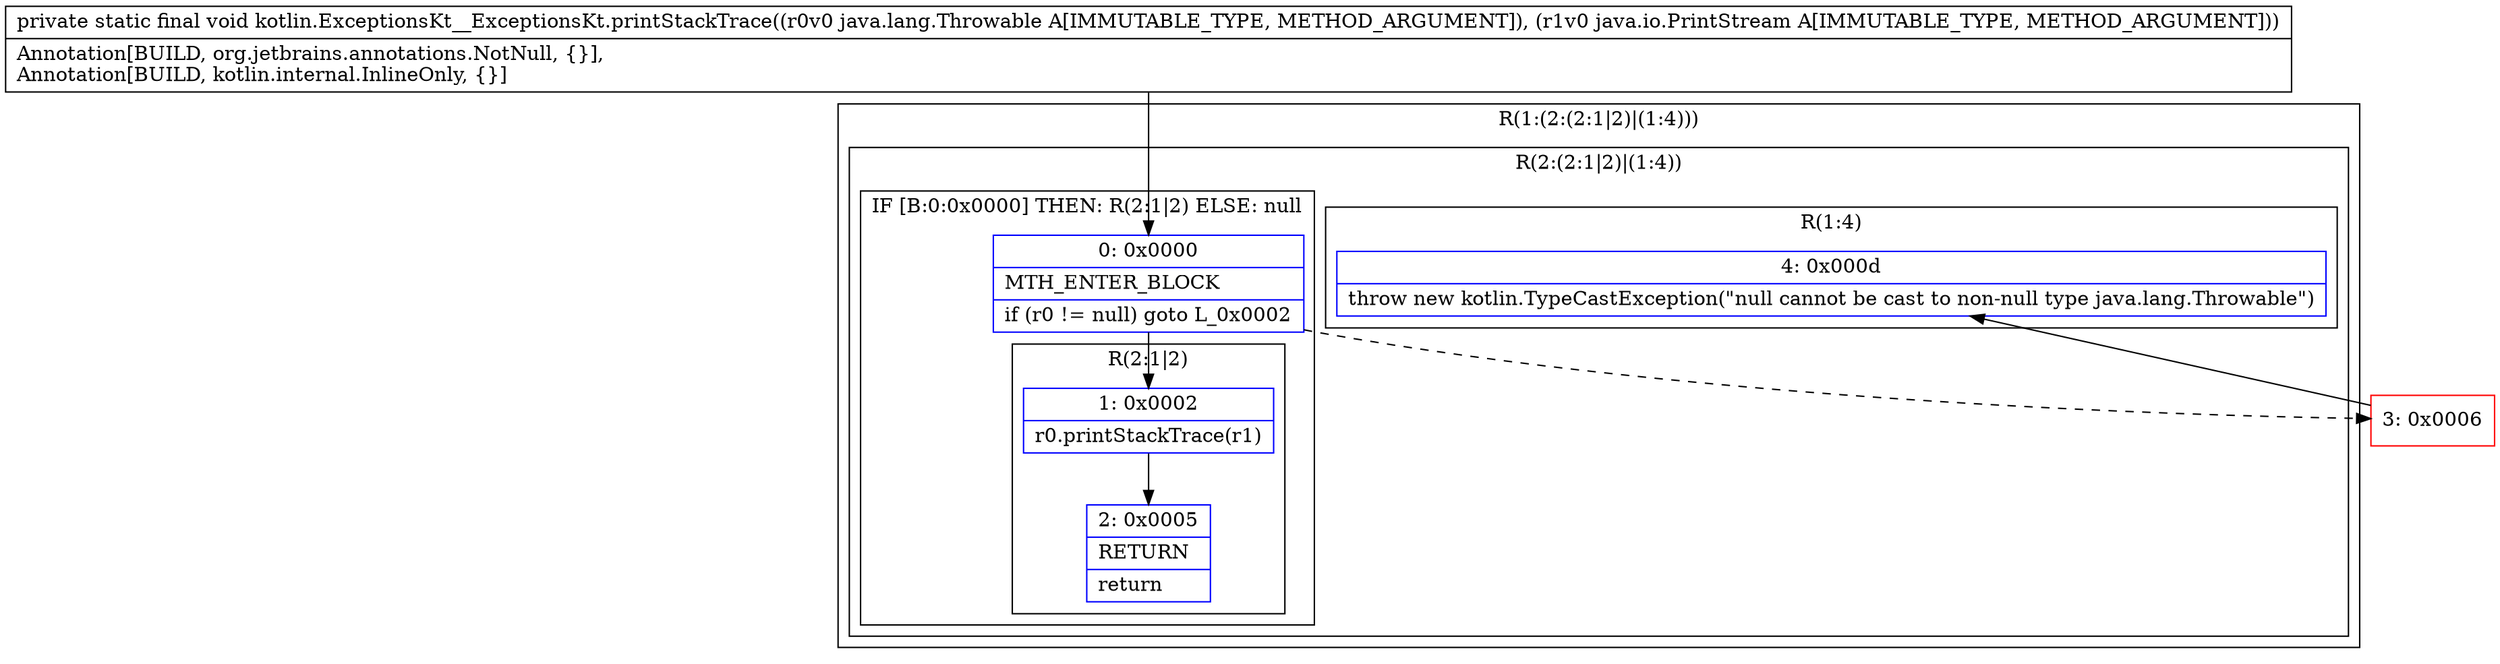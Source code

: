 digraph "CFG forkotlin.ExceptionsKt__ExceptionsKt.printStackTrace(Ljava\/lang\/Throwable;Ljava\/io\/PrintStream;)V" {
subgraph cluster_Region_1876888573 {
label = "R(1:(2:(2:1|2)|(1:4)))";
node [shape=record,color=blue];
subgraph cluster_Region_495547531 {
label = "R(2:(2:1|2)|(1:4))";
node [shape=record,color=blue];
subgraph cluster_IfRegion_1156701181 {
label = "IF [B:0:0x0000] THEN: R(2:1|2) ELSE: null";
node [shape=record,color=blue];
Node_0 [shape=record,label="{0\:\ 0x0000|MTH_ENTER_BLOCK\l|if (r0 != null) goto L_0x0002\l}"];
subgraph cluster_Region_686888968 {
label = "R(2:1|2)";
node [shape=record,color=blue];
Node_1 [shape=record,label="{1\:\ 0x0002|r0.printStackTrace(r1)\l}"];
Node_2 [shape=record,label="{2\:\ 0x0005|RETURN\l|return\l}"];
}
}
subgraph cluster_Region_1072070152 {
label = "R(1:4)";
node [shape=record,color=blue];
Node_4 [shape=record,label="{4\:\ 0x000d|throw new kotlin.TypeCastException(\"null cannot be cast to non\-null type java.lang.Throwable\")\l}"];
}
}
}
Node_3 [shape=record,color=red,label="{3\:\ 0x0006}"];
MethodNode[shape=record,label="{private static final void kotlin.ExceptionsKt__ExceptionsKt.printStackTrace((r0v0 java.lang.Throwable A[IMMUTABLE_TYPE, METHOD_ARGUMENT]), (r1v0 java.io.PrintStream A[IMMUTABLE_TYPE, METHOD_ARGUMENT]))  | Annotation[BUILD, org.jetbrains.annotations.NotNull, \{\}], \lAnnotation[BUILD, kotlin.internal.InlineOnly, \{\}]\l}"];
MethodNode -> Node_0;
Node_0 -> Node_1;
Node_0 -> Node_3[style=dashed];
Node_1 -> Node_2;
Node_3 -> Node_4;
}

